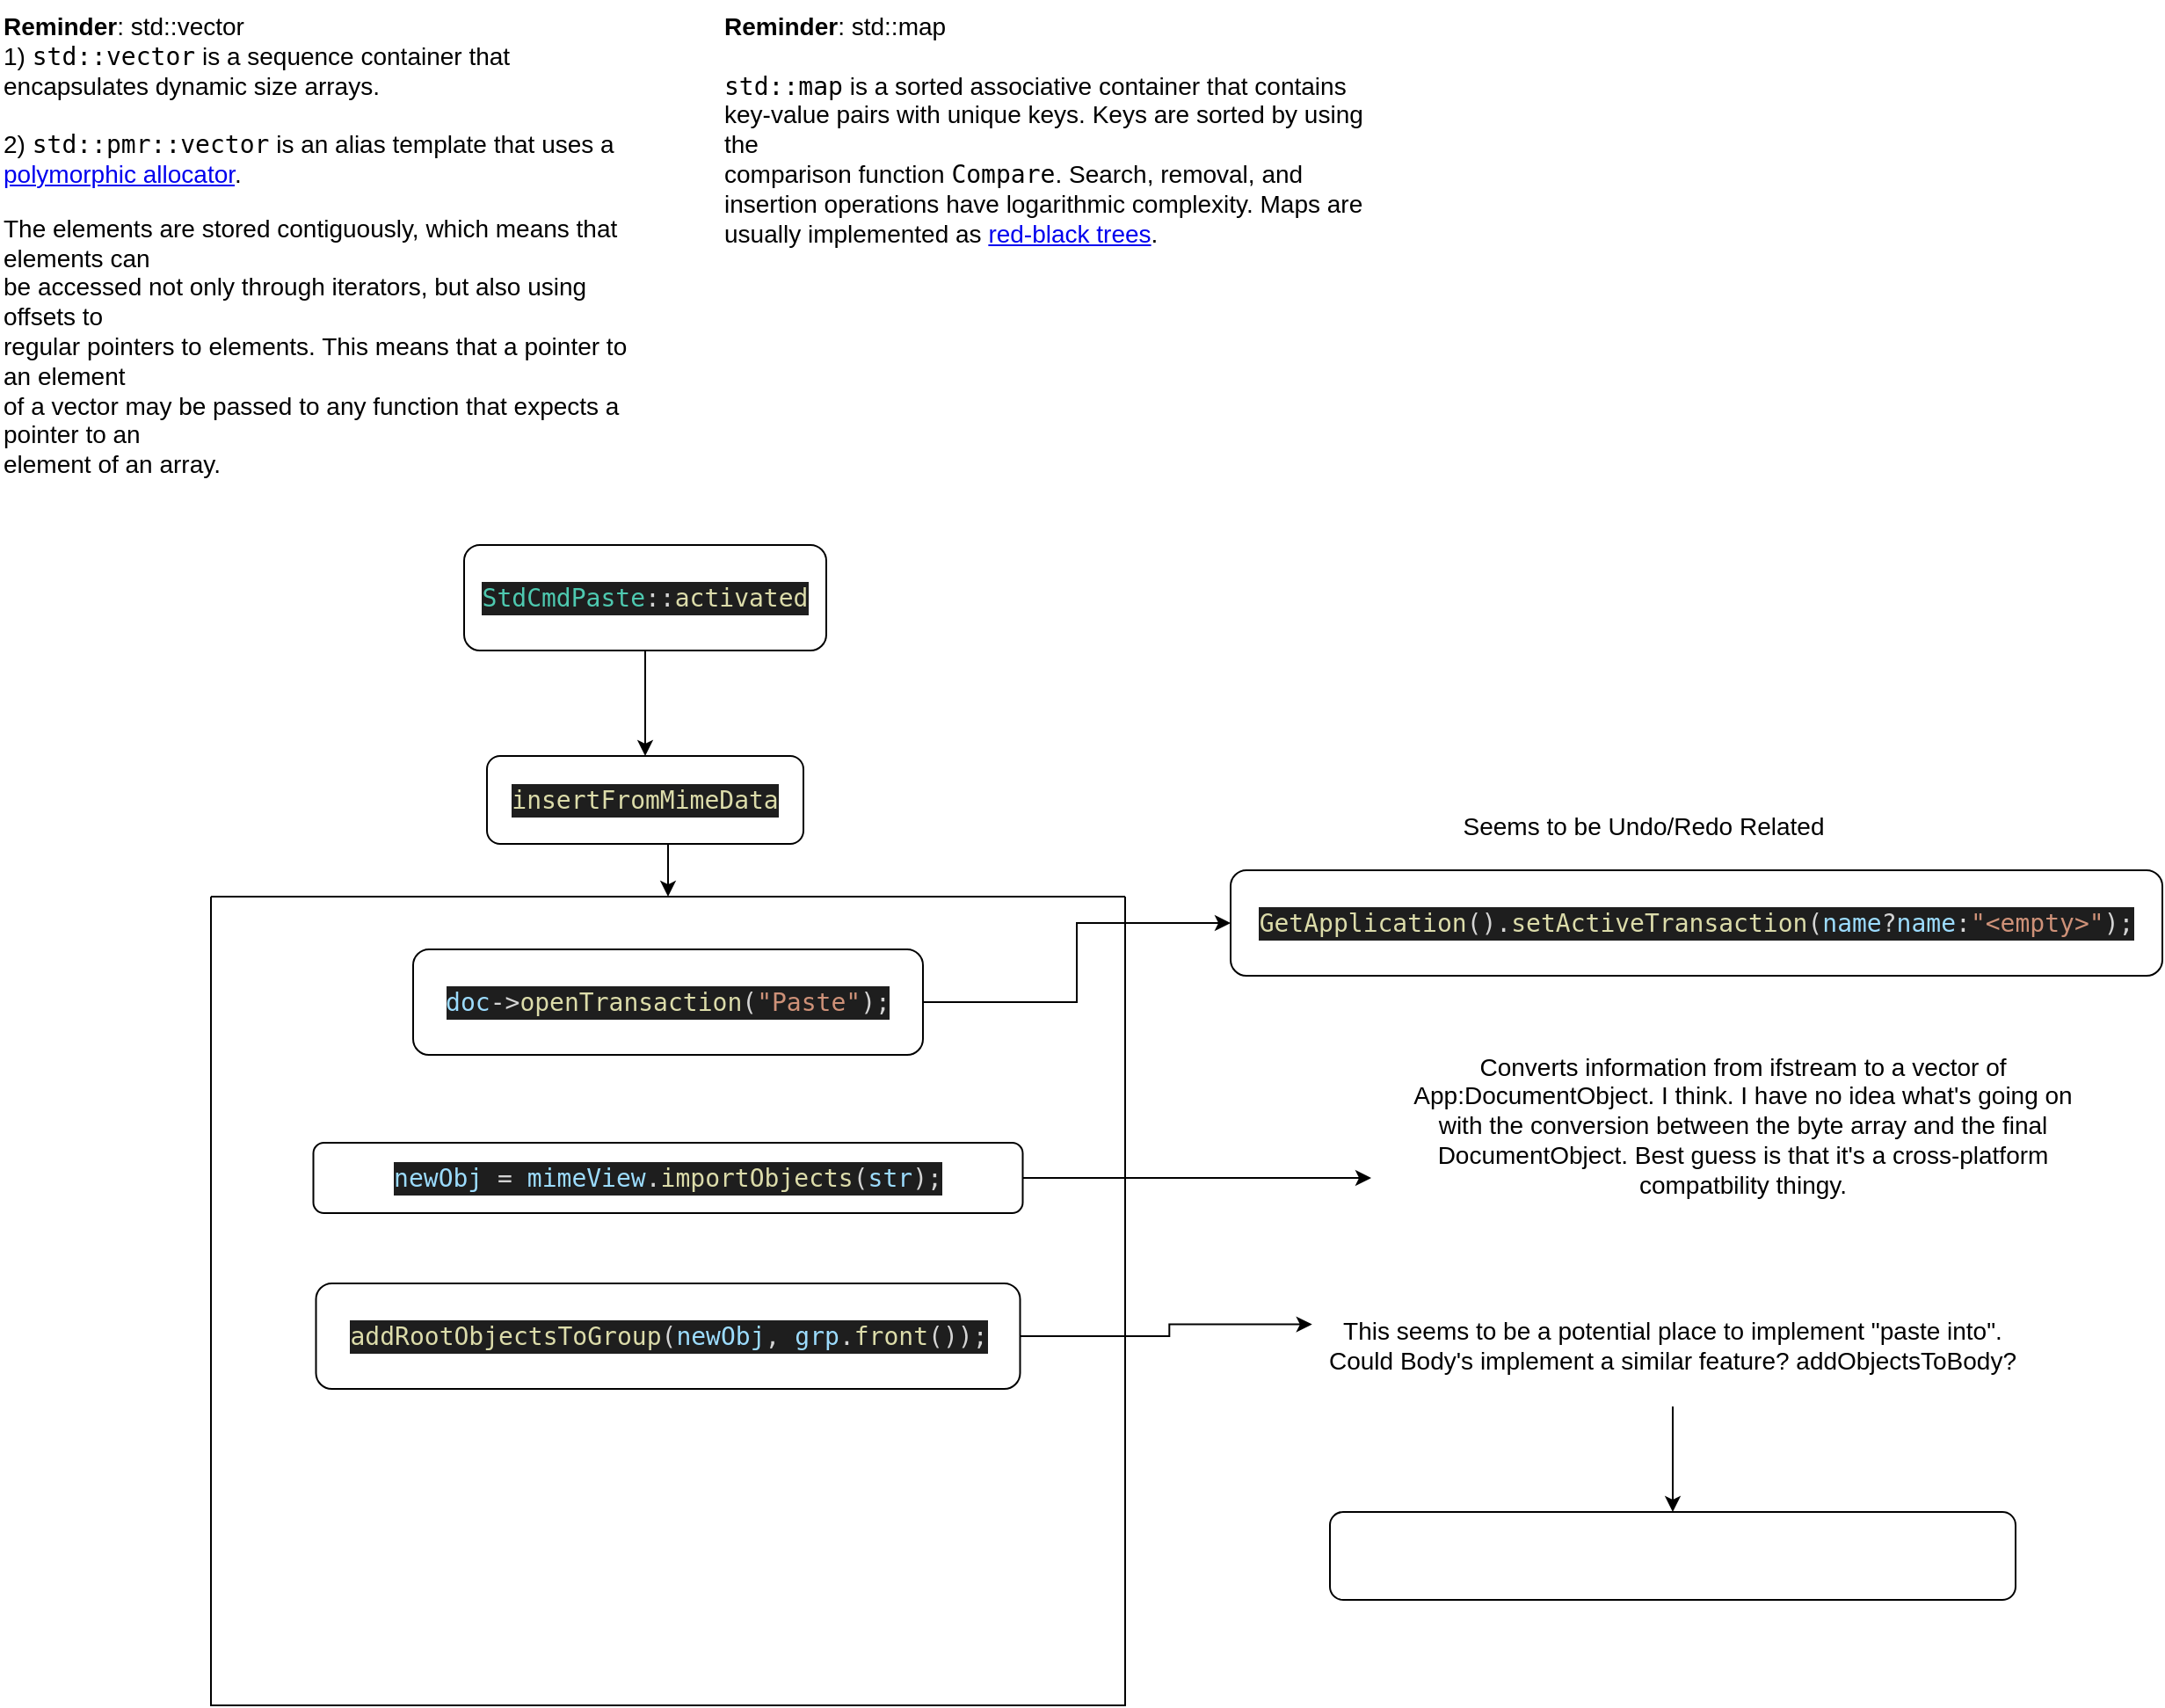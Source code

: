 <mxfile version="20.2.1" type="github"><diagram id="yLv3JYff7LEZBGskIHyv" name="Page-1"><mxGraphModel dx="1813" dy="1153" grid="1" gridSize="10" guides="1" tooltips="1" connect="1" arrows="1" fold="1" page="1" pageScale="1" pageWidth="827" pageHeight="1169" math="0" shadow="0"><root><mxCell id="0"/><mxCell id="1" parent="0"/><mxCell id="nbrZFCDqP75PN8uy-wg--3" style="edgeStyle=orthogonalEdgeStyle;rounded=0;orthogonalLoop=1;jettySize=auto;html=1;exitX=0.5;exitY=1;exitDx=0;exitDy=0;entryX=0.5;entryY=0;entryDx=0;entryDy=0;" parent="1" source="nbrZFCDqP75PN8uy-wg--1" target="nbrZFCDqP75PN8uy-wg--2" edge="1"><mxGeometry relative="1" as="geometry"/></mxCell><mxCell id="nbrZFCDqP75PN8uy-wg--1" value="&lt;div style=&quot;color: rgb(212, 212, 212); background-color: rgb(30, 30, 30); font-family: &amp;quot;Droid Sans Mono&amp;quot;, &amp;quot;monospace&amp;quot;, monospace; font-weight: normal; font-size: 14px; line-height: 19px;&quot;&gt;&lt;div&gt;&lt;div style=&quot;color: rgb(212, 212, 212); background-color: rgb(30, 30, 30); font-family: &amp;quot;Droid Sans Mono&amp;quot;, &amp;quot;monospace&amp;quot;, monospace; font-weight: normal; font-size: 14px; line-height: 19px;&quot;&gt;&lt;div&gt;&lt;span style=&quot;color: #4ec9b0;&quot;&gt;StdCmdPaste&lt;/span&gt;&lt;span style=&quot;color: #d4d4d4;&quot;&gt;::&lt;/span&gt;&lt;span style=&quot;color: #dcdcaa;&quot;&gt;activated&lt;/span&gt;&lt;/div&gt;&lt;/div&gt;&lt;/div&gt;&lt;/div&gt;" style="rounded=1;whiteSpace=wrap;html=1;" parent="1" vertex="1"><mxGeometry x="294" y="340" width="206" height="60" as="geometry"/></mxCell><mxCell id="F9WaxRBCYqItP6JU5DqU-3" style="edgeStyle=orthogonalEdgeStyle;rounded=0;orthogonalLoop=1;jettySize=auto;html=1;exitX=0.5;exitY=1;exitDx=0;exitDy=0;entryX=0.5;entryY=0;entryDx=0;entryDy=0;" parent="1" source="nbrZFCDqP75PN8uy-wg--2" target="F9WaxRBCYqItP6JU5DqU-2" edge="1"><mxGeometry relative="1" as="geometry"/></mxCell><mxCell id="nbrZFCDqP75PN8uy-wg--2" value="&lt;div style=&quot;color: rgb(212, 212, 212); background-color: rgb(30, 30, 30); font-family: &amp;quot;Droid Sans Mono&amp;quot;, &amp;quot;monospace&amp;quot;, monospace; font-weight: normal; font-size: 14px; line-height: 19px;&quot;&gt;&lt;div&gt;&lt;span style=&quot;color: #dcdcaa;&quot;&gt;insertFromMimeData&lt;/span&gt;&lt;/div&gt;&lt;/div&gt;" style="rounded=1;whiteSpace=wrap;html=1;" parent="1" vertex="1"><mxGeometry x="307" y="460" width="180" height="50" as="geometry"/></mxCell><mxCell id="F9WaxRBCYqItP6JU5DqU-2" value="" style="swimlane;startSize=0;" parent="1" vertex="1"><mxGeometry x="150" y="540" width="520" height="460" as="geometry"/></mxCell><mxCell id="F9WaxRBCYqItP6JU5DqU-4" value="&lt;div style=&quot;color: rgb(212, 212, 212); background-color: rgb(30, 30, 30); font-family: &amp;quot;Droid Sans Mono&amp;quot;, &amp;quot;monospace&amp;quot;, monospace; font-weight: normal; font-size: 14px; line-height: 19px;&quot;&gt;&lt;div&gt;&lt;span style=&quot;color: #9cdcfe;&quot;&gt;doc&lt;/span&gt;&lt;span style=&quot;color: #d4d4d4;&quot;&gt;-&amp;gt;&lt;/span&gt;&lt;span style=&quot;color: #dcdcaa;&quot;&gt;openTransaction&lt;/span&gt;&lt;span style=&quot;color: #d4d4d4;&quot;&gt;(&lt;/span&gt;&lt;span style=&quot;color: #ce9178;&quot;&gt;&quot;Paste&quot;&lt;/span&gt;&lt;span style=&quot;color: #d4d4d4;&quot;&gt;);&lt;/span&gt;&lt;/div&gt;&lt;/div&gt;" style="rounded=1;whiteSpace=wrap;html=1;" parent="F9WaxRBCYqItP6JU5DqU-2" vertex="1"><mxGeometry x="115" y="30" width="290" height="60" as="geometry"/></mxCell><mxCell id="0UDYCBRvDotDzpu7DMO2-1" value="&lt;div style=&quot;color: rgb(212, 212, 212); background-color: rgb(30, 30, 30); font-family: &amp;quot;Droid Sans Mono&amp;quot;, &amp;quot;monospace&amp;quot;, monospace; font-weight: normal; font-size: 14px; line-height: 19px;&quot;&gt;&lt;div&gt;&lt;span style=&quot;color: #dcdcaa;&quot;&gt;addRootObjectsToGroup&lt;/span&gt;&lt;span style=&quot;color: #d4d4d4;&quot;&gt;(&lt;/span&gt;&lt;span style=&quot;color: #9cdcfe;&quot;&gt;newObj&lt;/span&gt;&lt;span style=&quot;color: #d4d4d4;&quot;&gt;, &lt;/span&gt;&lt;span style=&quot;color: #9cdcfe;&quot;&gt;grp&lt;/span&gt;&lt;span style=&quot;color: #d4d4d4;&quot;&gt;.&lt;/span&gt;&lt;span style=&quot;color: #dcdcaa;&quot;&gt;front&lt;/span&gt;&lt;span style=&quot;color: #d4d4d4;&quot;&gt;());&lt;/span&gt;&lt;/div&gt;&lt;/div&gt;" style="rounded=1;whiteSpace=wrap;html=1;fontSize=14;" parent="F9WaxRBCYqItP6JU5DqU-2" vertex="1"><mxGeometry x="59.75" y="220" width="400.5" height="60" as="geometry"/></mxCell><mxCell id="0UDYCBRvDotDzpu7DMO2-3" value="&lt;div style=&quot;color: rgb(212, 212, 212); background-color: rgb(30, 30, 30); font-family: &amp;quot;Droid Sans Mono&amp;quot;, &amp;quot;monospace&amp;quot;, monospace; font-weight: normal; font-size: 14px; line-height: 19px;&quot;&gt;&lt;div&gt;&lt;span style=&quot;color: #9cdcfe;&quot;&gt;newObj&lt;/span&gt;&lt;span style=&quot;color: #d4d4d4;&quot;&gt; = &lt;/span&gt;&lt;span style=&quot;color: #9cdcfe;&quot;&gt;mimeView&lt;/span&gt;&lt;span style=&quot;color: #d4d4d4;&quot;&gt;.&lt;/span&gt;&lt;span style=&quot;color: #dcdcaa;&quot;&gt;importObjects&lt;/span&gt;&lt;span style=&quot;color: #d4d4d4;&quot;&gt;(&lt;/span&gt;&lt;span style=&quot;color: #9cdcfe;&quot;&gt;str&lt;/span&gt;&lt;span style=&quot;color: #d4d4d4;&quot;&gt;);&lt;/span&gt;&lt;/div&gt;&lt;/div&gt;" style="rounded=1;whiteSpace=wrap;html=1;fontSize=14;" parent="F9WaxRBCYqItP6JU5DqU-2" vertex="1"><mxGeometry x="58.25" y="140" width="403.5" height="40" as="geometry"/></mxCell><mxCell id="F9WaxRBCYqItP6JU5DqU-6" value="&lt;div style=&quot;color: rgb(212, 212, 212); background-color: rgb(30, 30, 30); font-family: &amp;quot;Droid Sans Mono&amp;quot;, &amp;quot;monospace&amp;quot;, monospace; font-weight: normal; font-size: 14px; line-height: 19px;&quot;&gt;&lt;div&gt;&lt;span style=&quot;color: #dcdcaa;&quot;&gt;GetApplication&lt;/span&gt;&lt;span style=&quot;color: #d4d4d4;&quot;&gt;().&lt;/span&gt;&lt;span style=&quot;color: #dcdcaa;&quot;&gt;setActiveTransaction&lt;/span&gt;&lt;span style=&quot;color: #d4d4d4;&quot;&gt;(&lt;/span&gt;&lt;span style=&quot;color: #9cdcfe;&quot;&gt;name&lt;/span&gt;&lt;span style=&quot;color: #d4d4d4;&quot;&gt;?&lt;/span&gt;&lt;span style=&quot;color: #9cdcfe;&quot;&gt;name&lt;/span&gt;&lt;span style=&quot;color: #d4d4d4;&quot;&gt;:&lt;/span&gt;&lt;span style=&quot;color: #ce9178;&quot;&gt;&quot;&amp;lt;empty&amp;gt;&quot;&lt;/span&gt;&lt;span style=&quot;color: #d4d4d4;&quot;&gt;);&lt;/span&gt;&lt;/div&gt;&lt;/div&gt;" style="rounded=1;whiteSpace=wrap;html=1;" parent="1" vertex="1"><mxGeometry x="730" y="525" width="530" height="60" as="geometry"/></mxCell><mxCell id="F9WaxRBCYqItP6JU5DqU-7" style="edgeStyle=orthogonalEdgeStyle;rounded=0;orthogonalLoop=1;jettySize=auto;html=1;exitX=1;exitY=0.5;exitDx=0;exitDy=0;entryX=0;entryY=0.5;entryDx=0;entryDy=0;" parent="1" source="F9WaxRBCYqItP6JU5DqU-4" target="F9WaxRBCYqItP6JU5DqU-6" edge="1"><mxGeometry relative="1" as="geometry"/></mxCell><mxCell id="F9WaxRBCYqItP6JU5DqU-8" value="Seems to be Undo/Redo Related" style="text;html=1;strokeColor=none;fillColor=none;align=center;verticalAlign=middle;whiteSpace=wrap;rounded=0;fontSize=14;" parent="1" vertex="1"><mxGeometry x="780" y="480" width="370" height="40" as="geometry"/></mxCell><mxCell id="0UDYCBRvDotDzpu7DMO2-4" style="edgeStyle=orthogonalEdgeStyle;rounded=0;orthogonalLoop=1;jettySize=auto;html=1;exitX=1;exitY=0.5;exitDx=0;exitDy=0;fontSize=14;" parent="1" source="0UDYCBRvDotDzpu7DMO2-3" edge="1"><mxGeometry relative="1" as="geometry"><mxPoint x="810" y="700" as="targetPoint"/></mxGeometry></mxCell><mxCell id="0UDYCBRvDotDzpu7DMO2-6" value="Converts information from ifstream to a vector of App:DocumentObject. I think. I have no idea what's going on with the conversion between the byte array and the final DocumentObject. Best guess is that it's a cross-platform compatbility thingy." style="text;html=1;strokeColor=none;fillColor=none;align=center;verticalAlign=middle;whiteSpace=wrap;rounded=0;fontSize=14;" parent="1" vertex="1"><mxGeometry x="820" y="610" width="403" height="120" as="geometry"/></mxCell><mxCell id="0UDYCBRvDotDzpu7DMO2-13" style="edgeStyle=orthogonalEdgeStyle;rounded=0;orthogonalLoop=1;jettySize=auto;html=1;exitX=0.5;exitY=1;exitDx=0;exitDy=0;entryX=0.5;entryY=0;entryDx=0;entryDy=0;fontSize=14;" parent="1" source="0UDYCBRvDotDzpu7DMO2-8" target="0UDYCBRvDotDzpu7DMO2-10" edge="1"><mxGeometry relative="1" as="geometry"/></mxCell><mxCell id="0UDYCBRvDotDzpu7DMO2-8" value="This seems to be a potential place to implement &quot;paste into&quot;. Could Body's implement a similar feature? addObjectsToBody? " style="text;html=1;strokeColor=none;fillColor=none;align=center;verticalAlign=middle;whiteSpace=wrap;rounded=0;fontSize=14;" parent="1" vertex="1"><mxGeometry x="780" y="760" width="403" height="70" as="geometry"/></mxCell><mxCell id="0UDYCBRvDotDzpu7DMO2-9" style="edgeStyle=orthogonalEdgeStyle;rounded=0;orthogonalLoop=1;jettySize=auto;html=1;exitX=1;exitY=0.5;exitDx=0;exitDy=0;entryX=-0.009;entryY=0.333;entryDx=0;entryDy=0;entryPerimeter=0;fontSize=14;" parent="1" source="0UDYCBRvDotDzpu7DMO2-1" target="0UDYCBRvDotDzpu7DMO2-8" edge="1"><mxGeometry relative="1" as="geometry"/></mxCell><mxCell id="0UDYCBRvDotDzpu7DMO2-10" value="" style="rounded=1;whiteSpace=wrap;html=1;fontSize=14;" parent="1" vertex="1"><mxGeometry x="786.5" y="890" width="390" height="50" as="geometry"/></mxCell><mxCell id="0UDYCBRvDotDzpu7DMO2-11" value="&lt;div&gt;&lt;b&gt;Reminder&lt;/b&gt;: std::vector&lt;/div&gt;&lt;div&gt;&lt;div class=&quot;t-li1&quot;&gt;&lt;span class=&quot;t-li&quot;&gt;1)&lt;/span&gt; &lt;code&gt;std::vector&lt;/code&gt; is a sequence container that encapsulates dynamic size arrays.&lt;/div&gt;&lt;br&gt;&lt;div class=&quot;t-li1&quot;&gt;&lt;span class=&quot;t-li&quot;&gt;2)&lt;/span&gt; &lt;code&gt;std::pmr::vector&lt;/code&gt; is an alias template that uses a &lt;a title=&quot;cpp/memory/polymorphic allocator&quot; href=&quot;https://en.cppreference.com/w/cpp/memory/polymorphic_allocator&quot;&gt;polymorphic allocator&lt;/a&gt;.&lt;/div&gt;&lt;p&gt;The elements are stored contiguously, which means that elements can &lt;br&gt;be accessed not only through iterators, but also using offsets to &lt;br&gt;regular pointers to elements. This means that  a pointer to an element &lt;br&gt;of a vector may be passed to any function that expects a pointer to an &lt;br&gt;element of an array.&lt;br&gt;&lt;/p&gt;&lt;/div&gt;" style="text;html=1;strokeColor=none;fillColor=none;align=left;verticalAlign=top;whiteSpace=wrap;rounded=0;fontSize=14;labelPosition=center;verticalLabelPosition=middle;" parent="1" vertex="1"><mxGeometry x="30" y="30" width="366" height="300" as="geometry"/></mxCell><mxCell id="0UDYCBRvDotDzpu7DMO2-12" value="&lt;div&gt;&lt;b&gt;Reminder&lt;/b&gt;: std::map&lt;br&gt;&lt;/div&gt;&lt;div&gt;&lt;br&gt;&lt;/div&gt;&lt;div&gt;&lt;code&gt;std::map&lt;/code&gt; is a sorted associative container that contains &lt;br&gt;key-value pairs with unique keys. Keys are sorted by using the &lt;br&gt;comparison function &lt;code&gt;Compare&lt;/code&gt;.  Search, removal, and insertion operations have logarithmic complexity. Maps are usually implemented as &lt;a title=&quot;enwiki:Red–black tree&quot; class=&quot;extiw&quot; href=&quot;https://en.wikipedia.org/wiki/Red%E2%80%93black_tree&quot;&gt;red-black trees&lt;/a&gt;.&lt;br&gt;&lt;/div&gt;" style="text;html=1;strokeColor=none;fillColor=none;align=left;verticalAlign=top;whiteSpace=wrap;rounded=0;fontSize=14;labelPosition=center;verticalLabelPosition=middle;" parent="1" vertex="1"><mxGeometry x="440" y="30" width="366" height="90" as="geometry"/></mxCell></root></mxGraphModel></diagram></mxfile>